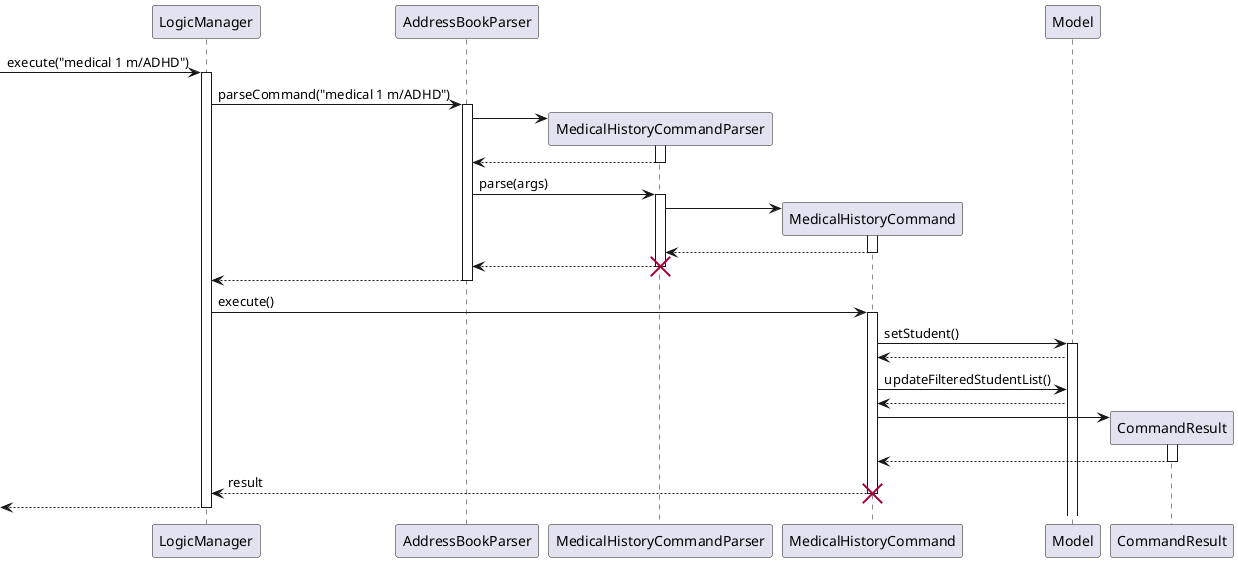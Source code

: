 @startuml
'https://plantuml.com/sequence-diagram'

[-> LogicManager : execute("medical 1 m/ADHD")
activate LogicManager

LogicManager -> AddressBookParser : parseCommand("medical 1 m/ADHD")
activate AddressBookParser

create MedicalHistoryCommandParser
AddressBookParser -> MedicalHistoryCommandParser
activate MedicalHistoryCommandParser

MedicalHistoryCommandParser --> AddressBookParser
deactivate MedicalHistoryCommandParser

AddressBookParser -> MedicalHistoryCommandParser : parse(args)
activate MedicalHistoryCommandParser

create MedicalHistoryCommand
MedicalHistoryCommandParser -> MedicalHistoryCommand
activate MedicalHistoryCommand
MedicalHistoryCommand --> MedicalHistoryCommandParser
deactivate MedicalHistoryCommand

MedicalHistoryCommandParser --> AddressBookParser
deactivate MedicalHistoryCommandParser
destroy MedicalHistoryCommandParser

AddressBookParser --> LogicManager
deactivate AddressBookParser

LogicManager -> MedicalHistoryCommand : execute()
activate MedicalHistoryCommand

MedicalHistoryCommand -> Model : setStudent()
activate Model

Model --> MedicalHistoryCommand

MedicalHistoryCommand -> Model : updateFilteredStudentList()
Model --> MedicalHistoryCommand

create CommandResult
MedicalHistoryCommand -> CommandResult
activate CommandResult

CommandResult --> MedicalHistoryCommand
deactivate

MedicalHistoryCommand --> LogicManager : result
deactivate MedicalHistoryCommand
destroy MedicalHistoryCommand

[<--LogicManager
deactivate LogicManager

@enduml